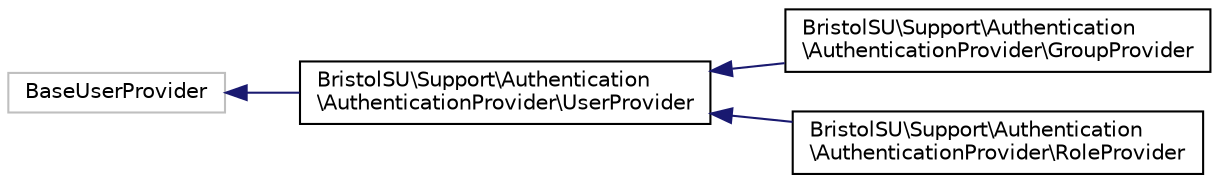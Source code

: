 digraph "Graphical Class Hierarchy"
{
  edge [fontname="Helvetica",fontsize="10",labelfontname="Helvetica",labelfontsize="10"];
  node [fontname="Helvetica",fontsize="10",shape=record];
  rankdir="LR";
  Node122 [label="BaseUserProvider",height=0.2,width=0.4,color="grey75", fillcolor="white", style="filled"];
  Node122 -> Node0 [dir="back",color="midnightblue",fontsize="10",style="solid",fontname="Helvetica"];
  Node0 [label="BristolSU\\Support\\Authentication\l\\AuthenticationProvider\\UserProvider",height=0.2,width=0.4,color="black", fillcolor="white", style="filled",URL="$classBristolSU_1_1Support_1_1Authentication_1_1AuthenticationProvider_1_1UserProvider.html"];
  Node0 -> Node1 [dir="back",color="midnightblue",fontsize="10",style="solid",fontname="Helvetica"];
  Node1 [label="BristolSU\\Support\\Authentication\l\\AuthenticationProvider\\GroupProvider",height=0.2,width=0.4,color="black", fillcolor="white", style="filled",URL="$classBristolSU_1_1Support_1_1Authentication_1_1AuthenticationProvider_1_1GroupProvider.html"];
  Node0 -> Node2 [dir="back",color="midnightblue",fontsize="10",style="solid",fontname="Helvetica"];
  Node2 [label="BristolSU\\Support\\Authentication\l\\AuthenticationProvider\\RoleProvider",height=0.2,width=0.4,color="black", fillcolor="white", style="filled",URL="$classBristolSU_1_1Support_1_1Authentication_1_1AuthenticationProvider_1_1RoleProvider.html"];
}
